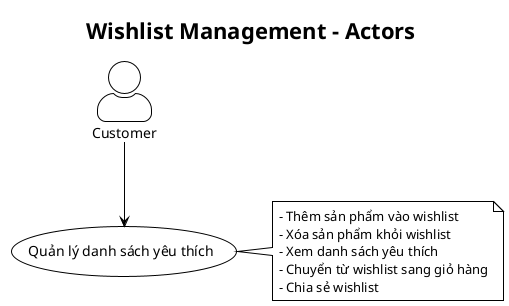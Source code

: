 @startuml Wishlist Management Actor
!theme plain
skinparam backgroundColor white
skinparam actorStyle awesome

title Wishlist Management - Actors

actor "Customer" as Customer
usecase "Quản lý danh sách yêu thích" as UC_Wishlist

Customer --> UC_Wishlist

note right of UC_Wishlist
  - Thêm sản phẩm vào wishlist
  - Xóa sản phẩm khỏi wishlist
  - Xem danh sách yêu thích
  - Chuyển từ wishlist sang giỏ hàng
  - Chia sẻ wishlist
end note

@enduml
